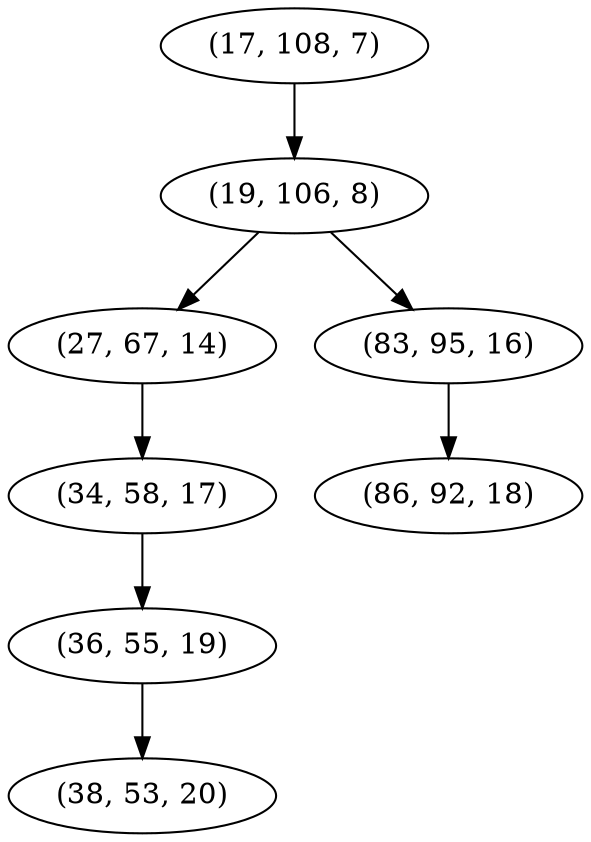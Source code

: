 digraph tree {
    "(17, 108, 7)";
    "(19, 106, 8)";
    "(27, 67, 14)";
    "(34, 58, 17)";
    "(36, 55, 19)";
    "(38, 53, 20)";
    "(83, 95, 16)";
    "(86, 92, 18)";
    "(17, 108, 7)" -> "(19, 106, 8)";
    "(19, 106, 8)" -> "(27, 67, 14)";
    "(19, 106, 8)" -> "(83, 95, 16)";
    "(27, 67, 14)" -> "(34, 58, 17)";
    "(34, 58, 17)" -> "(36, 55, 19)";
    "(36, 55, 19)" -> "(38, 53, 20)";
    "(83, 95, 16)" -> "(86, 92, 18)";
}
